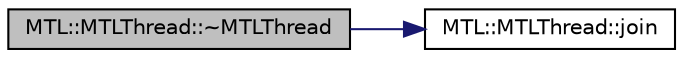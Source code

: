 digraph "MTL::MTLThread::~MTLThread"
{
 // LATEX_PDF_SIZE
  edge [fontname="Helvetica",fontsize="10",labelfontname="Helvetica",labelfontsize="10"];
  node [fontname="Helvetica",fontsize="10",shape=record];
  rankdir="LR";
  Node1 [label="MTL::MTLThread::~MTLThread",height=0.2,width=0.4,color="black", fillcolor="grey75", style="filled", fontcolor="black",tooltip="Destroy the MTLThread object."];
  Node1 -> Node2 [color="midnightblue",fontsize="10",style="solid"];
  Node2 [label="MTL::MTLThread::join",height=0.2,width=0.4,color="black", fillcolor="white", style="filled",URL="$dd/df5/classMTL_1_1MTLThread.html#ab5a282b602cde5db0f1fcafa36f6dfb0",tooltip="Join the thread."];
}

